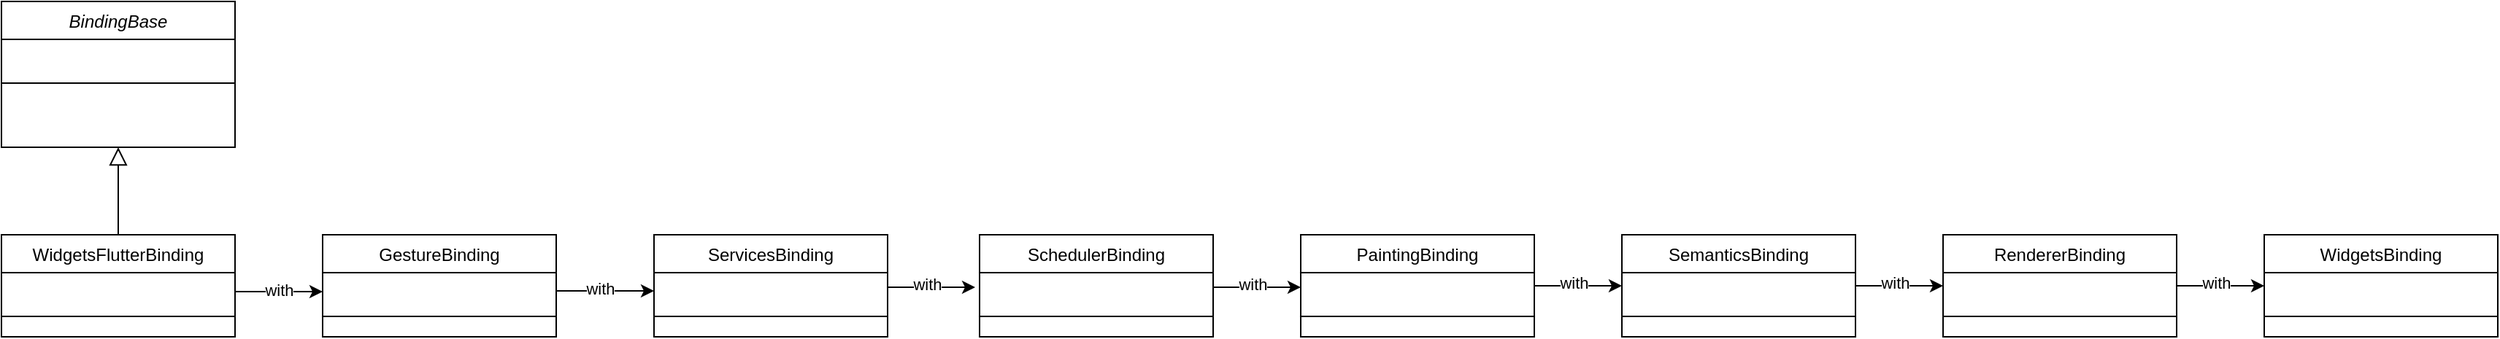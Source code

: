 <mxfile version="14.1.1" type="github">
  <diagram id="C5RBs43oDa-KdzZeNtuy" name="Page-1">
    <mxGraphModel dx="946" dy="614" grid="1" gridSize="10" guides="1" tooltips="1" connect="1" arrows="1" fold="1" page="1" pageScale="1" pageWidth="827" pageHeight="1169" math="0" shadow="0">
      <root>
        <mxCell id="WIyWlLk6GJQsqaUBKTNV-0" />
        <mxCell id="WIyWlLk6GJQsqaUBKTNV-1" parent="WIyWlLk6GJQsqaUBKTNV-0" />
        <mxCell id="zkfFHV4jXpPFQw0GAbJ--0" value="BindingBase" style="swimlane;fontStyle=2;align=center;verticalAlign=top;childLayout=stackLayout;horizontal=1;startSize=26;horizontalStack=0;resizeParent=1;resizeLast=0;collapsible=1;marginBottom=0;rounded=0;shadow=0;strokeWidth=1;" parent="WIyWlLk6GJQsqaUBKTNV-1" vertex="1">
          <mxGeometry x="220" y="120" width="160" height="100" as="geometry">
            <mxRectangle x="230" y="140" width="160" height="26" as="alternateBounds" />
          </mxGeometry>
        </mxCell>
        <mxCell id="zkfFHV4jXpPFQw0GAbJ--1" value=" " style="text;align=left;verticalAlign=top;spacingLeft=4;spacingRight=4;overflow=hidden;rotatable=0;points=[[0,0.5],[1,0.5]];portConstraint=eastwest;" parent="zkfFHV4jXpPFQw0GAbJ--0" vertex="1">
          <mxGeometry y="26" width="160" height="26" as="geometry" />
        </mxCell>
        <mxCell id="zkfFHV4jXpPFQw0GAbJ--4" value="" style="line;html=1;strokeWidth=1;align=left;verticalAlign=middle;spacingTop=-1;spacingLeft=3;spacingRight=3;rotatable=0;labelPosition=right;points=[];portConstraint=eastwest;" parent="zkfFHV4jXpPFQw0GAbJ--0" vertex="1">
          <mxGeometry y="52" width="160" height="8" as="geometry" />
        </mxCell>
        <mxCell id="zkfFHV4jXpPFQw0GAbJ--13" value="WidgetsFlutterBinding" style="swimlane;fontStyle=0;align=center;verticalAlign=top;childLayout=stackLayout;horizontal=1;startSize=26;horizontalStack=0;resizeParent=1;resizeLast=0;collapsible=1;marginBottom=0;rounded=0;shadow=0;strokeWidth=1;" parent="WIyWlLk6GJQsqaUBKTNV-1" vertex="1">
          <mxGeometry x="220" y="280" width="160" height="70" as="geometry">
            <mxRectangle x="340" y="380" width="170" height="26" as="alternateBounds" />
          </mxGeometry>
        </mxCell>
        <mxCell id="zkfFHV4jXpPFQw0GAbJ--14" value=" " style="text;align=left;verticalAlign=top;spacingLeft=4;spacingRight=4;overflow=hidden;rotatable=0;points=[[0,0.5],[1,0.5]];portConstraint=eastwest;" parent="zkfFHV4jXpPFQw0GAbJ--13" vertex="1">
          <mxGeometry y="26" width="160" height="26" as="geometry" />
        </mxCell>
        <mxCell id="zkfFHV4jXpPFQw0GAbJ--15" value="" style="line;html=1;strokeWidth=1;align=left;verticalAlign=middle;spacingTop=-1;spacingLeft=3;spacingRight=3;rotatable=0;labelPosition=right;points=[];portConstraint=eastwest;" parent="zkfFHV4jXpPFQw0GAbJ--13" vertex="1">
          <mxGeometry y="52" width="160" height="8" as="geometry" />
        </mxCell>
        <mxCell id="zkfFHV4jXpPFQw0GAbJ--16" value="" style="endArrow=block;endSize=10;endFill=0;shadow=0;strokeWidth=1;rounded=0;edgeStyle=elbowEdgeStyle;elbow=vertical;" parent="WIyWlLk6GJQsqaUBKTNV-1" source="zkfFHV4jXpPFQw0GAbJ--13" target="zkfFHV4jXpPFQw0GAbJ--0" edge="1">
          <mxGeometry width="160" relative="1" as="geometry">
            <mxPoint x="210" y="373" as="sourcePoint" />
            <mxPoint x="310" y="271" as="targetPoint" />
          </mxGeometry>
        </mxCell>
        <mxCell id="pKtcCHBVsk0o6ZxDX-7L-0" value="GestureBinding" style="swimlane;fontStyle=0;align=center;verticalAlign=top;childLayout=stackLayout;horizontal=1;startSize=26;horizontalStack=0;resizeParent=1;resizeLast=0;collapsible=1;marginBottom=0;rounded=0;shadow=0;strokeWidth=1;" vertex="1" parent="WIyWlLk6GJQsqaUBKTNV-1">
          <mxGeometry x="440" y="280" width="160" height="70" as="geometry">
            <mxRectangle x="340" y="380" width="170" height="26" as="alternateBounds" />
          </mxGeometry>
        </mxCell>
        <mxCell id="pKtcCHBVsk0o6ZxDX-7L-1" value=" " style="text;align=left;verticalAlign=top;spacingLeft=4;spacingRight=4;overflow=hidden;rotatable=0;points=[[0,0.5],[1,0.5]];portConstraint=eastwest;" vertex="1" parent="pKtcCHBVsk0o6ZxDX-7L-0">
          <mxGeometry y="26" width="160" height="26" as="geometry" />
        </mxCell>
        <mxCell id="pKtcCHBVsk0o6ZxDX-7L-2" value="" style="line;html=1;strokeWidth=1;align=left;verticalAlign=middle;spacingTop=-1;spacingLeft=3;spacingRight=3;rotatable=0;labelPosition=right;points=[];portConstraint=eastwest;" vertex="1" parent="pKtcCHBVsk0o6ZxDX-7L-0">
          <mxGeometry y="52" width="160" height="8" as="geometry" />
        </mxCell>
        <mxCell id="pKtcCHBVsk0o6ZxDX-7L-3" value="ServicesBinding" style="swimlane;fontStyle=0;align=center;verticalAlign=top;childLayout=stackLayout;horizontal=1;startSize=26;horizontalStack=0;resizeParent=1;resizeLast=0;collapsible=1;marginBottom=0;rounded=0;shadow=0;strokeWidth=1;" vertex="1" parent="WIyWlLk6GJQsqaUBKTNV-1">
          <mxGeometry x="667" y="280" width="160" height="70" as="geometry">
            <mxRectangle x="340" y="380" width="170" height="26" as="alternateBounds" />
          </mxGeometry>
        </mxCell>
        <mxCell id="pKtcCHBVsk0o6ZxDX-7L-4" value=" " style="text;align=left;verticalAlign=top;spacingLeft=4;spacingRight=4;overflow=hidden;rotatable=0;points=[[0,0.5],[1,0.5]];portConstraint=eastwest;" vertex="1" parent="pKtcCHBVsk0o6ZxDX-7L-3">
          <mxGeometry y="26" width="160" height="26" as="geometry" />
        </mxCell>
        <mxCell id="pKtcCHBVsk0o6ZxDX-7L-5" value="" style="line;html=1;strokeWidth=1;align=left;verticalAlign=middle;spacingTop=-1;spacingLeft=3;spacingRight=3;rotatable=0;labelPosition=right;points=[];portConstraint=eastwest;" vertex="1" parent="pKtcCHBVsk0o6ZxDX-7L-3">
          <mxGeometry y="52" width="160" height="8" as="geometry" />
        </mxCell>
        <mxCell id="pKtcCHBVsk0o6ZxDX-7L-6" value="SchedulerBinding" style="swimlane;fontStyle=0;align=center;verticalAlign=top;childLayout=stackLayout;horizontal=1;startSize=26;horizontalStack=0;resizeParent=1;resizeLast=0;collapsible=1;marginBottom=0;rounded=0;shadow=0;strokeWidth=1;" vertex="1" parent="WIyWlLk6GJQsqaUBKTNV-1">
          <mxGeometry x="890" y="280" width="160" height="70" as="geometry">
            <mxRectangle x="340" y="380" width="170" height="26" as="alternateBounds" />
          </mxGeometry>
        </mxCell>
        <mxCell id="pKtcCHBVsk0o6ZxDX-7L-7" value=" " style="text;align=left;verticalAlign=top;spacingLeft=4;spacingRight=4;overflow=hidden;rotatable=0;points=[[0,0.5],[1,0.5]];portConstraint=eastwest;" vertex="1" parent="pKtcCHBVsk0o6ZxDX-7L-6">
          <mxGeometry y="26" width="160" height="26" as="geometry" />
        </mxCell>
        <mxCell id="pKtcCHBVsk0o6ZxDX-7L-8" value="" style="line;html=1;strokeWidth=1;align=left;verticalAlign=middle;spacingTop=-1;spacingLeft=3;spacingRight=3;rotatable=0;labelPosition=right;points=[];portConstraint=eastwest;" vertex="1" parent="pKtcCHBVsk0o6ZxDX-7L-6">
          <mxGeometry y="52" width="160" height="8" as="geometry" />
        </mxCell>
        <mxCell id="pKtcCHBVsk0o6ZxDX-7L-9" value="PaintingBinding" style="swimlane;fontStyle=0;align=center;verticalAlign=top;childLayout=stackLayout;horizontal=1;startSize=26;horizontalStack=0;resizeParent=1;resizeLast=0;collapsible=1;marginBottom=0;rounded=0;shadow=0;strokeWidth=1;" vertex="1" parent="WIyWlLk6GJQsqaUBKTNV-1">
          <mxGeometry x="1110" y="280" width="160" height="70" as="geometry">
            <mxRectangle x="340" y="380" width="170" height="26" as="alternateBounds" />
          </mxGeometry>
        </mxCell>
        <mxCell id="pKtcCHBVsk0o6ZxDX-7L-10" value=" " style="text;align=left;verticalAlign=top;spacingLeft=4;spacingRight=4;overflow=hidden;rotatable=0;points=[[0,0.5],[1,0.5]];portConstraint=eastwest;" vertex="1" parent="pKtcCHBVsk0o6ZxDX-7L-9">
          <mxGeometry y="26" width="160" height="26" as="geometry" />
        </mxCell>
        <mxCell id="pKtcCHBVsk0o6ZxDX-7L-11" value="" style="line;html=1;strokeWidth=1;align=left;verticalAlign=middle;spacingTop=-1;spacingLeft=3;spacingRight=3;rotatable=0;labelPosition=right;points=[];portConstraint=eastwest;" vertex="1" parent="pKtcCHBVsk0o6ZxDX-7L-9">
          <mxGeometry y="52" width="160" height="8" as="geometry" />
        </mxCell>
        <mxCell id="pKtcCHBVsk0o6ZxDX-7L-12" value=" " style="text;align=left;verticalAlign=top;spacingLeft=4;spacingRight=4;overflow=hidden;rotatable=0;points=[[0,0.5],[1,0.5]];portConstraint=eastwest;" vertex="1" parent="WIyWlLk6GJQsqaUBKTNV-1">
          <mxGeometry x="1120" y="316" width="160" height="26" as="geometry" />
        </mxCell>
        <mxCell id="pKtcCHBVsk0o6ZxDX-7L-13" value="SemanticsBinding" style="swimlane;fontStyle=0;align=center;verticalAlign=top;childLayout=stackLayout;horizontal=1;startSize=26;horizontalStack=0;resizeParent=1;resizeLast=0;collapsible=1;marginBottom=0;rounded=0;shadow=0;strokeWidth=1;" vertex="1" parent="WIyWlLk6GJQsqaUBKTNV-1">
          <mxGeometry x="1330" y="280" width="160" height="70" as="geometry">
            <mxRectangle x="340" y="380" width="170" height="26" as="alternateBounds" />
          </mxGeometry>
        </mxCell>
        <mxCell id="pKtcCHBVsk0o6ZxDX-7L-14" value=" " style="text;align=left;verticalAlign=top;spacingLeft=4;spacingRight=4;overflow=hidden;rotatable=0;points=[[0,0.5],[1,0.5]];portConstraint=eastwest;" vertex="1" parent="pKtcCHBVsk0o6ZxDX-7L-13">
          <mxGeometry y="26" width="160" height="26" as="geometry" />
        </mxCell>
        <mxCell id="pKtcCHBVsk0o6ZxDX-7L-15" value="" style="line;html=1;strokeWidth=1;align=left;verticalAlign=middle;spacingTop=-1;spacingLeft=3;spacingRight=3;rotatable=0;labelPosition=right;points=[];portConstraint=eastwest;" vertex="1" parent="pKtcCHBVsk0o6ZxDX-7L-13">
          <mxGeometry y="52" width="160" height="8" as="geometry" />
        </mxCell>
        <mxCell id="pKtcCHBVsk0o6ZxDX-7L-16" value="RendererBinding" style="swimlane;fontStyle=0;align=center;verticalAlign=top;childLayout=stackLayout;horizontal=1;startSize=26;horizontalStack=0;resizeParent=1;resizeLast=0;collapsible=1;marginBottom=0;rounded=0;shadow=0;strokeWidth=1;" vertex="1" parent="WIyWlLk6GJQsqaUBKTNV-1">
          <mxGeometry x="1550" y="280" width="160" height="70" as="geometry">
            <mxRectangle x="340" y="380" width="170" height="26" as="alternateBounds" />
          </mxGeometry>
        </mxCell>
        <mxCell id="pKtcCHBVsk0o6ZxDX-7L-17" value=" " style="text;align=left;verticalAlign=top;spacingLeft=4;spacingRight=4;overflow=hidden;rotatable=0;points=[[0,0.5],[1,0.5]];portConstraint=eastwest;" vertex="1" parent="pKtcCHBVsk0o6ZxDX-7L-16">
          <mxGeometry y="26" width="160" height="26" as="geometry" />
        </mxCell>
        <mxCell id="pKtcCHBVsk0o6ZxDX-7L-18" value="" style="line;html=1;strokeWidth=1;align=left;verticalAlign=middle;spacingTop=-1;spacingLeft=3;spacingRight=3;rotatable=0;labelPosition=right;points=[];portConstraint=eastwest;" vertex="1" parent="pKtcCHBVsk0o6ZxDX-7L-16">
          <mxGeometry y="52" width="160" height="8" as="geometry" />
        </mxCell>
        <mxCell id="pKtcCHBVsk0o6ZxDX-7L-19" value="WidgetsBinding" style="swimlane;fontStyle=0;align=center;verticalAlign=top;childLayout=stackLayout;horizontal=1;startSize=26;horizontalStack=0;resizeParent=1;resizeLast=0;collapsible=1;marginBottom=0;rounded=0;shadow=0;strokeWidth=1;" vertex="1" parent="WIyWlLk6GJQsqaUBKTNV-1">
          <mxGeometry x="1770" y="280" width="160" height="70" as="geometry">
            <mxRectangle x="340" y="380" width="170" height="26" as="alternateBounds" />
          </mxGeometry>
        </mxCell>
        <mxCell id="pKtcCHBVsk0o6ZxDX-7L-20" value=" " style="text;align=left;verticalAlign=top;spacingLeft=4;spacingRight=4;overflow=hidden;rotatable=0;points=[[0,0.5],[1,0.5]];portConstraint=eastwest;" vertex="1" parent="pKtcCHBVsk0o6ZxDX-7L-19">
          <mxGeometry y="26" width="160" height="26" as="geometry" />
        </mxCell>
        <mxCell id="pKtcCHBVsk0o6ZxDX-7L-21" value="" style="line;html=1;strokeWidth=1;align=left;verticalAlign=middle;spacingTop=-1;spacingLeft=3;spacingRight=3;rotatable=0;labelPosition=right;points=[];portConstraint=eastwest;" vertex="1" parent="pKtcCHBVsk0o6ZxDX-7L-19">
          <mxGeometry y="52" width="160" height="8" as="geometry" />
        </mxCell>
        <mxCell id="pKtcCHBVsk0o6ZxDX-7L-22" value="" style="endArrow=classic;html=1;exitX=1;exitY=0.5;exitDx=0;exitDy=0;entryX=0;entryY=0.5;entryDx=0;entryDy=0;" edge="1" parent="WIyWlLk6GJQsqaUBKTNV-1" source="zkfFHV4jXpPFQw0GAbJ--14" target="pKtcCHBVsk0o6ZxDX-7L-1">
          <mxGeometry width="50" height="50" relative="1" as="geometry">
            <mxPoint x="450" y="390" as="sourcePoint" />
            <mxPoint x="500" y="340" as="targetPoint" />
          </mxGeometry>
        </mxCell>
        <mxCell id="pKtcCHBVsk0o6ZxDX-7L-23" value="with&lt;br&gt;" style="edgeLabel;html=1;align=center;verticalAlign=middle;resizable=0;points=[];" vertex="1" connectable="0" parent="pKtcCHBVsk0o6ZxDX-7L-22">
          <mxGeometry y="1" relative="1" as="geometry">
            <mxPoint as="offset" />
          </mxGeometry>
        </mxCell>
        <mxCell id="pKtcCHBVsk0o6ZxDX-7L-27" value="" style="endArrow=classic;html=1;exitX=1;exitY=0.481;exitDx=0;exitDy=0;entryX=0;entryY=0.5;entryDx=0;entryDy=0;exitPerimeter=0;" edge="1" parent="WIyWlLk6GJQsqaUBKTNV-1" source="pKtcCHBVsk0o6ZxDX-7L-1">
          <mxGeometry width="50" height="50" relative="1" as="geometry">
            <mxPoint x="607" y="318.5" as="sourcePoint" />
            <mxPoint x="667" y="318.5" as="targetPoint" />
            <Array as="points" />
          </mxGeometry>
        </mxCell>
        <mxCell id="pKtcCHBVsk0o6ZxDX-7L-28" value="with" style="edgeLabel;html=1;align=center;verticalAlign=middle;resizable=0;points=[];" vertex="1" connectable="0" parent="pKtcCHBVsk0o6ZxDX-7L-27">
          <mxGeometry x="-0.1" y="2" relative="1" as="geometry">
            <mxPoint as="offset" />
          </mxGeometry>
        </mxCell>
        <mxCell id="pKtcCHBVsk0o6ZxDX-7L-29" value="" style="endArrow=classic;html=1;exitX=1;exitY=0.5;exitDx=0;exitDy=0;entryX=0;entryY=0.5;entryDx=0;entryDy=0;" edge="1" parent="WIyWlLk6GJQsqaUBKTNV-1">
          <mxGeometry width="50" height="50" relative="1" as="geometry">
            <mxPoint x="827" y="316" as="sourcePoint" />
            <mxPoint x="887" y="316" as="targetPoint" />
            <Array as="points" />
          </mxGeometry>
        </mxCell>
        <mxCell id="pKtcCHBVsk0o6ZxDX-7L-30" value="with" style="edgeLabel;html=1;align=center;verticalAlign=middle;resizable=0;points=[];" vertex="1" connectable="0" parent="pKtcCHBVsk0o6ZxDX-7L-29">
          <mxGeometry x="-0.1" y="2" relative="1" as="geometry">
            <mxPoint as="offset" />
          </mxGeometry>
        </mxCell>
        <mxCell id="pKtcCHBVsk0o6ZxDX-7L-31" value="" style="endArrow=classic;html=1;exitX=1;exitY=0.5;exitDx=0;exitDy=0;entryX=0;entryY=0.5;entryDx=0;entryDy=0;" edge="1" parent="WIyWlLk6GJQsqaUBKTNV-1">
          <mxGeometry width="50" height="50" relative="1" as="geometry">
            <mxPoint x="1050" y="316" as="sourcePoint" />
            <mxPoint x="1110" y="316" as="targetPoint" />
            <Array as="points" />
          </mxGeometry>
        </mxCell>
        <mxCell id="pKtcCHBVsk0o6ZxDX-7L-32" value="with" style="edgeLabel;html=1;align=center;verticalAlign=middle;resizable=0;points=[];" vertex="1" connectable="0" parent="pKtcCHBVsk0o6ZxDX-7L-31">
          <mxGeometry x="-0.1" y="2" relative="1" as="geometry">
            <mxPoint as="offset" />
          </mxGeometry>
        </mxCell>
        <mxCell id="pKtcCHBVsk0o6ZxDX-7L-33" value="" style="endArrow=classic;html=1;exitX=1;exitY=0.5;exitDx=0;exitDy=0;entryX=0;entryY=0.5;entryDx=0;entryDy=0;" edge="1" parent="WIyWlLk6GJQsqaUBKTNV-1">
          <mxGeometry width="50" height="50" relative="1" as="geometry">
            <mxPoint x="1270" y="315" as="sourcePoint" />
            <mxPoint x="1330" y="315" as="targetPoint" />
            <Array as="points" />
          </mxGeometry>
        </mxCell>
        <mxCell id="pKtcCHBVsk0o6ZxDX-7L-34" value="with" style="edgeLabel;html=1;align=center;verticalAlign=middle;resizable=0;points=[];" vertex="1" connectable="0" parent="pKtcCHBVsk0o6ZxDX-7L-33">
          <mxGeometry x="-0.1" y="2" relative="1" as="geometry">
            <mxPoint as="offset" />
          </mxGeometry>
        </mxCell>
        <mxCell id="pKtcCHBVsk0o6ZxDX-7L-35" value="" style="endArrow=classic;html=1;exitX=1;exitY=0.5;exitDx=0;exitDy=0;entryX=0;entryY=0.5;entryDx=0;entryDy=0;" edge="1" parent="WIyWlLk6GJQsqaUBKTNV-1">
          <mxGeometry width="50" height="50" relative="1" as="geometry">
            <mxPoint x="1490" y="315" as="sourcePoint" />
            <mxPoint x="1550" y="315" as="targetPoint" />
            <Array as="points" />
          </mxGeometry>
        </mxCell>
        <mxCell id="pKtcCHBVsk0o6ZxDX-7L-36" value="with" style="edgeLabel;html=1;align=center;verticalAlign=middle;resizable=0;points=[];" vertex="1" connectable="0" parent="pKtcCHBVsk0o6ZxDX-7L-35">
          <mxGeometry x="-0.1" y="2" relative="1" as="geometry">
            <mxPoint as="offset" />
          </mxGeometry>
        </mxCell>
        <mxCell id="pKtcCHBVsk0o6ZxDX-7L-37" value="" style="endArrow=classic;html=1;exitX=1;exitY=0.5;exitDx=0;exitDy=0;entryX=0;entryY=0.5;entryDx=0;entryDy=0;" edge="1" parent="WIyWlLk6GJQsqaUBKTNV-1">
          <mxGeometry width="50" height="50" relative="1" as="geometry">
            <mxPoint x="1710" y="315" as="sourcePoint" />
            <mxPoint x="1770" y="315" as="targetPoint" />
            <Array as="points" />
          </mxGeometry>
        </mxCell>
        <mxCell id="pKtcCHBVsk0o6ZxDX-7L-38" value="with" style="edgeLabel;html=1;align=center;verticalAlign=middle;resizable=0;points=[];" vertex="1" connectable="0" parent="pKtcCHBVsk0o6ZxDX-7L-37">
          <mxGeometry x="-0.1" y="2" relative="1" as="geometry">
            <mxPoint as="offset" />
          </mxGeometry>
        </mxCell>
      </root>
    </mxGraphModel>
  </diagram>
</mxfile>
